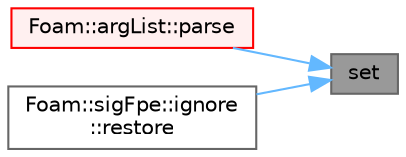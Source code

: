 digraph "set"
{
 // LATEX_PDF_SIZE
  bgcolor="transparent";
  edge [fontname=Helvetica,fontsize=10,labelfontname=Helvetica,labelfontsize=10];
  node [fontname=Helvetica,fontsize=10,shape=box,height=0.2,width=0.4];
  rankdir="RL";
  Node1 [id="Node000001",label="set",height=0.2,width=0.4,color="gray40", fillcolor="grey60", style="filled", fontcolor="black",tooltip=" "];
  Node1 -> Node2 [id="edge1_Node000001_Node000002",dir="back",color="steelblue1",style="solid",tooltip=" "];
  Node2 [id="Node000002",label="Foam::argList::parse",height=0.2,width=0.4,color="red", fillcolor="#FFF0F0", style="filled",URL="$classFoam_1_1argList.html#a00aad68f835a5c0bcb8920505bb0bd10",tooltip=" "];
  Node1 -> Node5 [id="edge2_Node000001_Node000005",dir="back",color="steelblue1",style="solid",tooltip=" "];
  Node5 [id="Node000005",label="Foam::sigFpe::ignore\l::restore",height=0.2,width=0.4,color="grey40", fillcolor="white", style="filled",URL="$classFoam_1_1sigFpe_1_1ignore.html#afd3595051be2709847c2de4352f27cf5",tooltip=" "];
}
